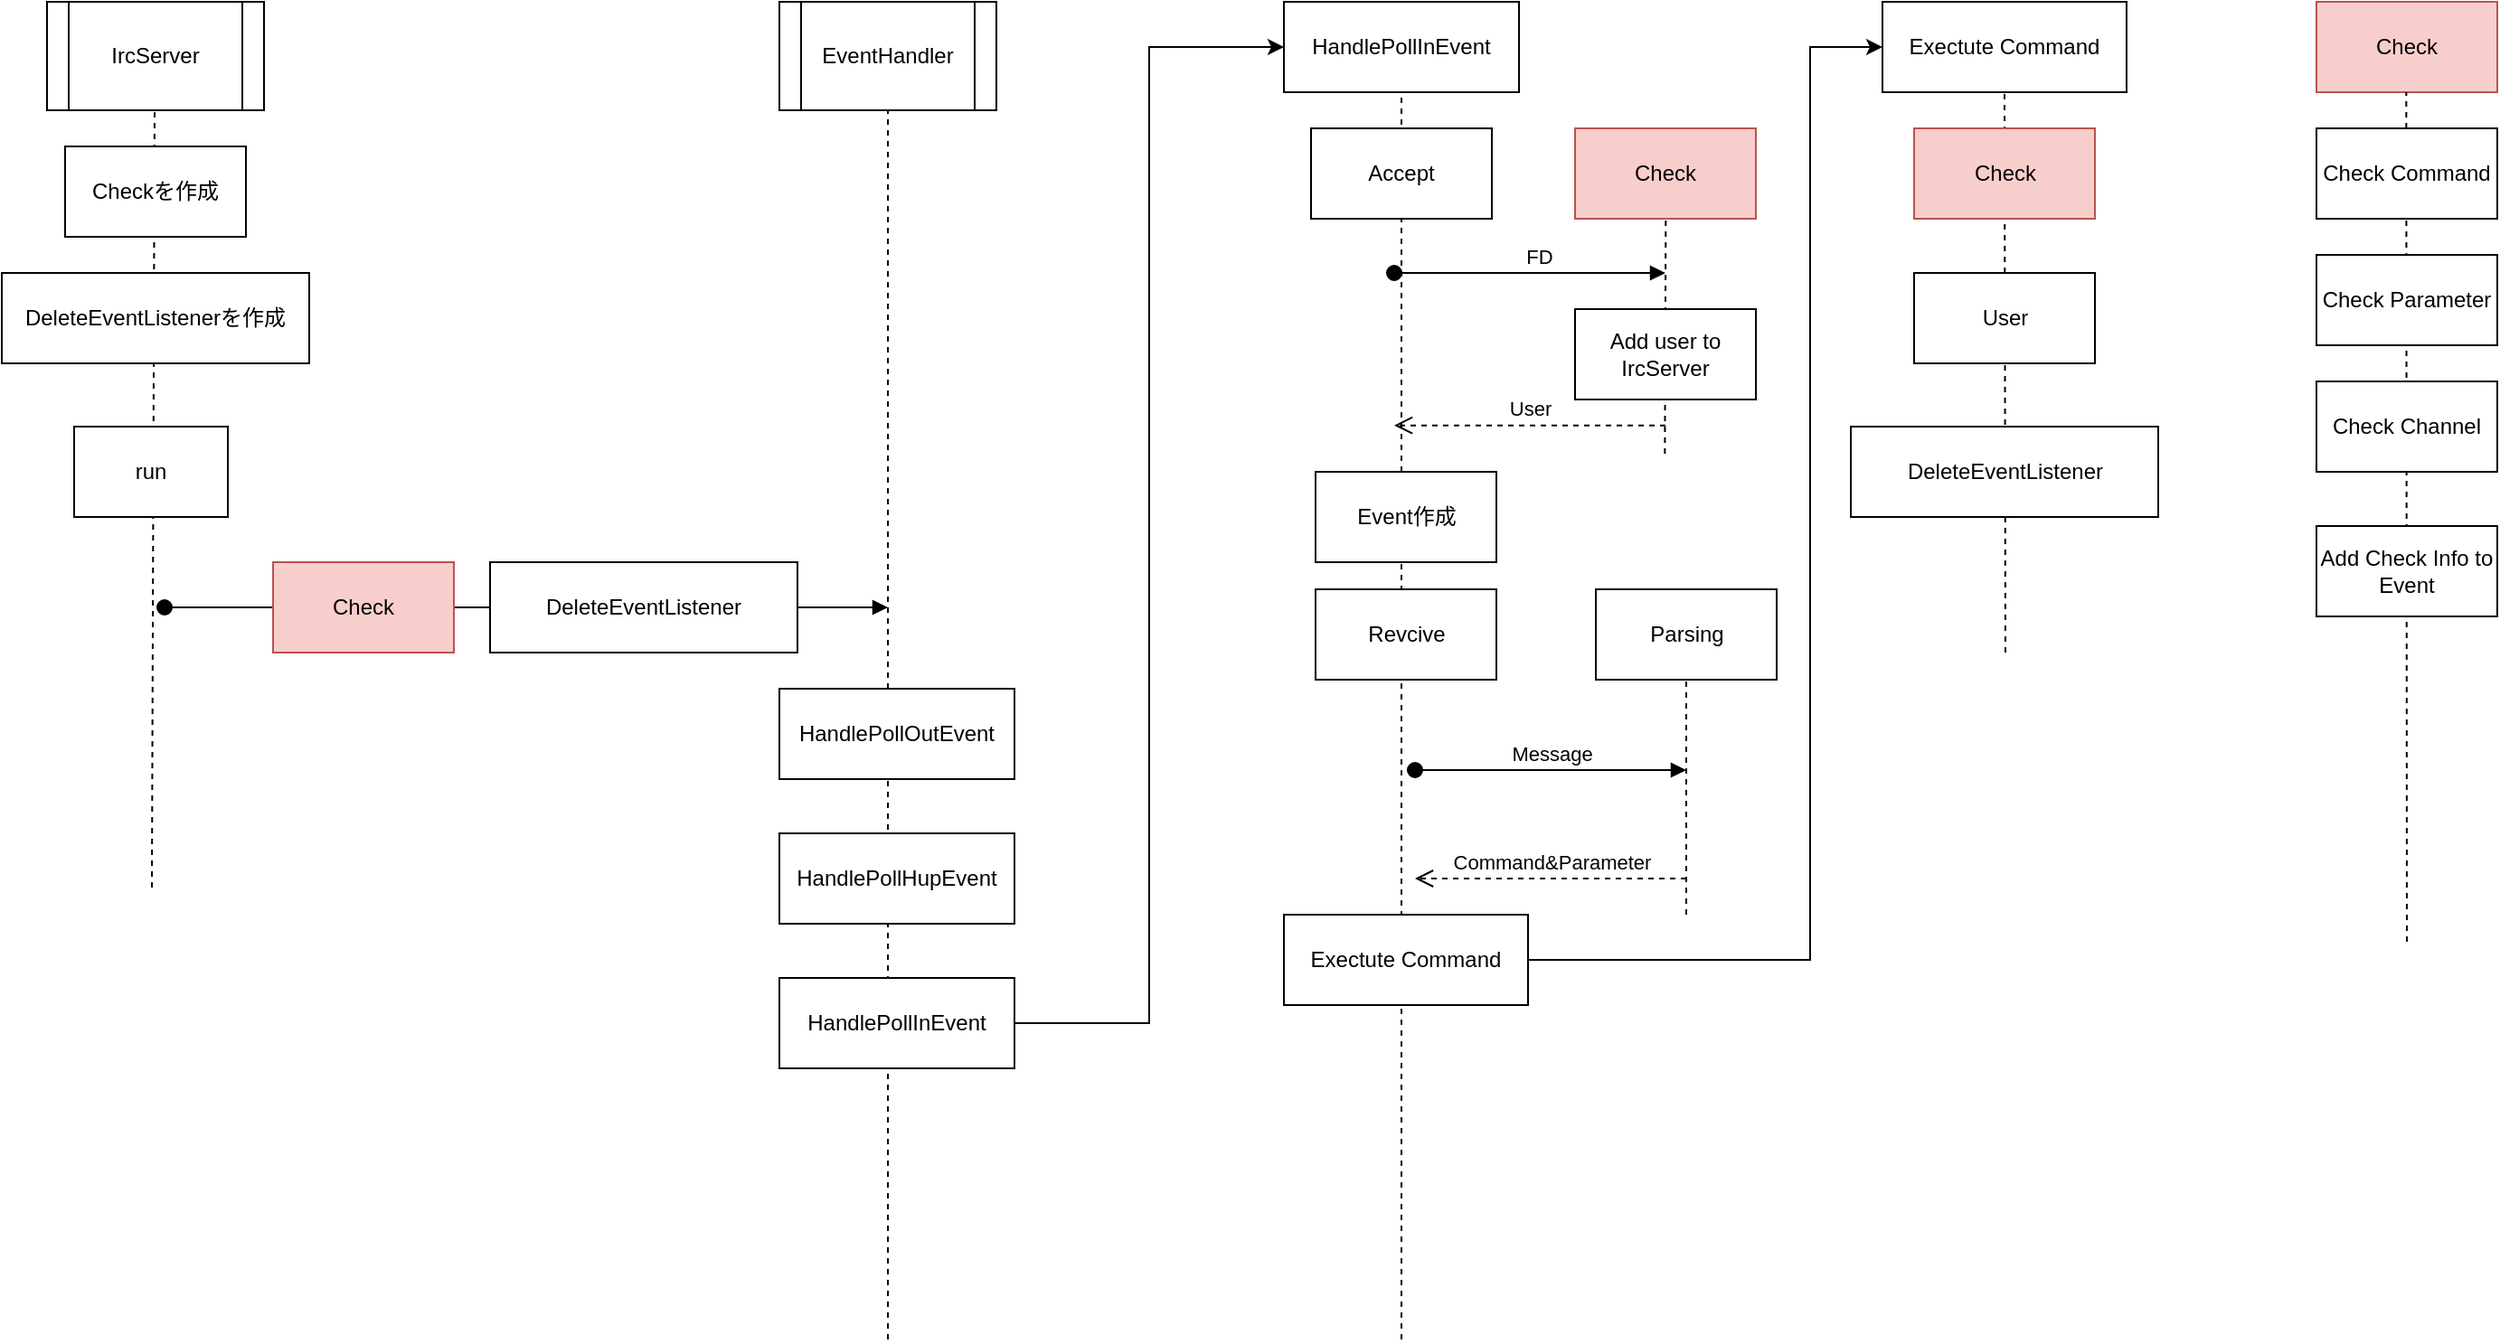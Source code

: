<mxfile version="24.7.16">
  <diagram name="Page-1" id="13e1069c-82ec-6db2-03f1-153e76fe0fe0">
    <mxGraphModel dx="1927" dy="1363" grid="1" gridSize="10" guides="1" tooltips="1" connect="1" arrows="1" fold="1" page="1" pageScale="1" pageWidth="1100" pageHeight="850" background="none" math="0" shadow="0">
      <root>
        <mxCell id="0" />
        <mxCell id="1" parent="0" />
        <mxCell id="Utzet_RcOg0IqEUwT1VO-1" value="EventHandler" style="shape=process;whiteSpace=wrap;html=1;backgroundOutline=1;" vertex="1" parent="1">
          <mxGeometry x="240" y="-740" width="120" height="60" as="geometry" />
        </mxCell>
        <mxCell id="Utzet_RcOg0IqEUwT1VO-2" value="" style="endArrow=none;dashed=1;html=1;rounded=0;entryX=0.5;entryY=1;entryDx=0;entryDy=0;" edge="1" parent="1" target="Utzet_RcOg0IqEUwT1VO-1">
          <mxGeometry width="50" height="50" relative="1" as="geometry">
            <mxPoint x="300" as="sourcePoint" />
            <mxPoint x="165" y="-400" as="targetPoint" />
          </mxGeometry>
        </mxCell>
        <mxCell id="Utzet_RcOg0IqEUwT1VO-4" value="IrcServer" style="shape=process;whiteSpace=wrap;html=1;backgroundOutline=1;" vertex="1" parent="1">
          <mxGeometry x="-165" y="-740" width="120" height="60" as="geometry" />
        </mxCell>
        <mxCell id="Utzet_RcOg0IqEUwT1VO-5" value="" style="endArrow=none;dashed=1;html=1;rounded=0;entryX=0.5;entryY=1;entryDx=0;entryDy=0;" edge="1" parent="1">
          <mxGeometry width="50" height="50" relative="1" as="geometry">
            <mxPoint x="-107" y="-250" as="sourcePoint" />
            <mxPoint x="-105.5" y="-680" as="targetPoint" />
          </mxGeometry>
        </mxCell>
        <mxCell id="Utzet_RcOg0IqEUwT1VO-6" value="Checkを作成" style="rounded=0;whiteSpace=wrap;html=1;fontStyle=0" vertex="1" parent="1">
          <mxGeometry x="-155" y="-660" width="100" height="50" as="geometry" />
        </mxCell>
        <mxCell id="Utzet_RcOg0IqEUwT1VO-7" value="DeleteEventListenerを作成" style="rounded=0;whiteSpace=wrap;html=1;" vertex="1" parent="1">
          <mxGeometry x="-190" y="-590" width="170" height="50" as="geometry" />
        </mxCell>
        <mxCell id="Utzet_RcOg0IqEUwT1VO-9" value="run" style="rounded=0;whiteSpace=wrap;html=1;" vertex="1" parent="1">
          <mxGeometry x="-150" y="-505" width="85" height="50" as="geometry" />
        </mxCell>
        <mxCell id="Utzet_RcOg0IqEUwT1VO-20" style="edgeStyle=orthogonalEdgeStyle;rounded=0;orthogonalLoop=1;jettySize=auto;html=1;exitX=1;exitY=0.5;exitDx=0;exitDy=0;entryX=0;entryY=0.5;entryDx=0;entryDy=0;" edge="1" parent="1" source="Utzet_RcOg0IqEUwT1VO-15" target="Utzet_RcOg0IqEUwT1VO-19">
          <mxGeometry relative="1" as="geometry" />
        </mxCell>
        <mxCell id="Utzet_RcOg0IqEUwT1VO-15" value="HandlePollInEvent" style="rounded=0;whiteSpace=wrap;html=1;" vertex="1" parent="1">
          <mxGeometry x="240" y="-200" width="130" height="50" as="geometry" />
        </mxCell>
        <mxCell id="Utzet_RcOg0IqEUwT1VO-16" value="HandlePollOutEvent" style="rounded=0;whiteSpace=wrap;html=1;" vertex="1" parent="1">
          <mxGeometry x="240" y="-360" width="130" height="50" as="geometry" />
        </mxCell>
        <mxCell id="Utzet_RcOg0IqEUwT1VO-17" value="HandlePollHupEvent" style="rounded=0;whiteSpace=wrap;html=1;" vertex="1" parent="1">
          <mxGeometry x="240" y="-280" width="130" height="50" as="geometry" />
        </mxCell>
        <mxCell id="Utzet_RcOg0IqEUwT1VO-19" value="HandlePollInEvent" style="rounded=0;whiteSpace=wrap;html=1;" vertex="1" parent="1">
          <mxGeometry x="519" y="-740" width="130" height="50" as="geometry" />
        </mxCell>
        <mxCell id="Utzet_RcOg0IqEUwT1VO-21" value="" style="endArrow=none;dashed=1;html=1;rounded=0;entryX=0.5;entryY=1;entryDx=0;entryDy=0;" edge="1" parent="1" target="Utzet_RcOg0IqEUwT1VO-19">
          <mxGeometry width="50" height="50" relative="1" as="geometry">
            <mxPoint x="584" as="sourcePoint" />
            <mxPoint x="599" y="-450" as="targetPoint" />
          </mxGeometry>
        </mxCell>
        <mxCell id="Utzet_RcOg0IqEUwT1VO-3" value="Event作成" style="rounded=0;whiteSpace=wrap;html=1;" vertex="1" parent="1">
          <mxGeometry x="536.5" y="-480" width="100" height="50" as="geometry" />
        </mxCell>
        <mxCell id="Utzet_RcOg0IqEUwT1VO-22" value="Accept" style="rounded=0;whiteSpace=wrap;html=1;" vertex="1" parent="1">
          <mxGeometry x="534" y="-670" width="100" height="50" as="geometry" />
        </mxCell>
        <mxCell id="Utzet_RcOg0IqEUwT1VO-23" value="Revcive" style="rounded=0;whiteSpace=wrap;html=1;" vertex="1" parent="1">
          <mxGeometry x="536.5" y="-415" width="100" height="50" as="geometry" />
        </mxCell>
        <mxCell id="Utzet_RcOg0IqEUwT1VO-24" value="Parsing" style="rounded=0;whiteSpace=wrap;html=1;" vertex="1" parent="1">
          <mxGeometry x="691.5" y="-415" width="100" height="50" as="geometry" />
        </mxCell>
        <mxCell id="Utzet_RcOg0IqEUwT1VO-27" value="" style="endArrow=none;dashed=1;html=1;rounded=0;entryX=0.5;entryY=1;entryDx=0;entryDy=0;" edge="1" parent="1" target="Utzet_RcOg0IqEUwT1VO-24">
          <mxGeometry width="50" height="50" relative="1" as="geometry">
            <mxPoint x="741.5" y="-235" as="sourcePoint" />
            <mxPoint x="541.5" y="-345" as="targetPoint" />
          </mxGeometry>
        </mxCell>
        <mxCell id="Utzet_RcOg0IqEUwT1VO-29" value="Message" style="html=1;verticalAlign=bottom;startArrow=oval;startFill=1;endArrow=block;startSize=8;curved=0;rounded=0;" edge="1" parent="1">
          <mxGeometry width="60" relative="1" as="geometry">
            <mxPoint x="591.5" y="-315" as="sourcePoint" />
            <mxPoint x="741.5" y="-315" as="targetPoint" />
          </mxGeometry>
        </mxCell>
        <mxCell id="Utzet_RcOg0IqEUwT1VO-30" value="Command&amp;amp;Parameter" style="html=1;verticalAlign=bottom;endArrow=open;dashed=1;endSize=8;curved=0;rounded=0;" edge="1" parent="1">
          <mxGeometry relative="1" as="geometry">
            <mxPoint x="741.5" y="-255" as="sourcePoint" />
            <mxPoint x="591.5" y="-255" as="targetPoint" />
          </mxGeometry>
        </mxCell>
        <mxCell id="Utzet_RcOg0IqEUwT1VO-35" style="edgeStyle=orthogonalEdgeStyle;rounded=0;orthogonalLoop=1;jettySize=auto;html=1;entryX=0;entryY=0.5;entryDx=0;entryDy=0;exitX=1;exitY=0.5;exitDx=0;exitDy=0;" edge="1" parent="1" source="Utzet_RcOg0IqEUwT1VO-33" target="Utzet_RcOg0IqEUwT1VO-34">
          <mxGeometry relative="1" as="geometry">
            <Array as="points">
              <mxPoint x="810" y="-210" />
              <mxPoint x="810" y="-715" />
            </Array>
          </mxGeometry>
        </mxCell>
        <mxCell id="Utzet_RcOg0IqEUwT1VO-33" value="Exectute Command" style="rounded=0;whiteSpace=wrap;html=1;" vertex="1" parent="1">
          <mxGeometry x="519" y="-235" width="135" height="50" as="geometry" />
        </mxCell>
        <mxCell id="Utzet_RcOg0IqEUwT1VO-34" value="Exectute Command" style="rounded=0;whiteSpace=wrap;html=1;" vertex="1" parent="1">
          <mxGeometry x="850" y="-740" width="135" height="50" as="geometry" />
        </mxCell>
        <mxCell id="Utzet_RcOg0IqEUwT1VO-36" value="" style="endArrow=none;dashed=1;html=1;rounded=0;entryX=0.5;entryY=1;entryDx=0;entryDy=0;" edge="1" parent="1" target="Utzet_RcOg0IqEUwT1VO-34">
          <mxGeometry width="50" height="50" relative="1" as="geometry">
            <mxPoint x="918" y="-380" as="sourcePoint" />
            <mxPoint x="930" y="-680" as="targetPoint" />
          </mxGeometry>
        </mxCell>
        <mxCell id="Utzet_RcOg0IqEUwT1VO-37" value="Check" style="rounded=0;whiteSpace=wrap;html=1;fillColor=#f8cecc;strokeColor=#b85450;" vertex="1" parent="1">
          <mxGeometry x="867.5" y="-670" width="100" height="50" as="geometry" />
        </mxCell>
        <mxCell id="Utzet_RcOg0IqEUwT1VO-38" value="DeleteEventListener" style="rounded=0;whiteSpace=wrap;html=1;" vertex="1" parent="1">
          <mxGeometry x="832.5" y="-505" width="170" height="50" as="geometry" />
        </mxCell>
        <mxCell id="Utzet_RcOg0IqEUwT1VO-39" value="Check" style="rounded=0;whiteSpace=wrap;html=1;fillColor=#f8cecc;strokeColor=#b85450;" vertex="1" parent="1">
          <mxGeometry x="680" y="-670" width="100" height="50" as="geometry" />
        </mxCell>
        <mxCell id="Utzet_RcOg0IqEUwT1VO-40" value="" style="endArrow=none;dashed=1;html=1;rounded=0;entryX=0.5;entryY=1;entryDx=0;entryDy=0;" edge="1" parent="1">
          <mxGeometry width="50" height="50" relative="1" as="geometry">
            <mxPoint x="729.67" y="-490" as="sourcePoint" />
            <mxPoint x="730.17" y="-620" as="targetPoint" />
          </mxGeometry>
        </mxCell>
        <mxCell id="Utzet_RcOg0IqEUwT1VO-41" value="FD" style="html=1;verticalAlign=bottom;startArrow=oval;startFill=1;endArrow=block;startSize=8;curved=0;rounded=0;" edge="1" parent="1">
          <mxGeometry x="0.067" width="60" relative="1" as="geometry">
            <mxPoint x="580" y="-590" as="sourcePoint" />
            <mxPoint x="730" y="-590" as="targetPoint" />
            <mxPoint as="offset" />
          </mxGeometry>
        </mxCell>
        <mxCell id="Utzet_RcOg0IqEUwT1VO-42" value="User" style="html=1;verticalAlign=bottom;endArrow=open;dashed=1;endSize=8;curved=0;rounded=0;" edge="1" parent="1">
          <mxGeometry relative="1" as="geometry">
            <mxPoint x="730" y="-505.67" as="sourcePoint" />
            <mxPoint x="580" y="-505.67" as="targetPoint" />
          </mxGeometry>
        </mxCell>
        <mxCell id="Utzet_RcOg0IqEUwT1VO-43" value="Add user to IrcServer" style="rounded=0;whiteSpace=wrap;html=1;" vertex="1" parent="1">
          <mxGeometry x="680" y="-570" width="100" height="50" as="geometry" />
        </mxCell>
        <mxCell id="Utzet_RcOg0IqEUwT1VO-45" value="" style="html=1;verticalAlign=bottom;startArrow=oval;startFill=1;endArrow=block;startSize=8;curved=0;rounded=0;" edge="1" parent="1">
          <mxGeometry width="60" relative="1" as="geometry">
            <mxPoint x="-100" y="-405" as="sourcePoint" />
            <mxPoint x="300" y="-405" as="targetPoint" />
          </mxGeometry>
        </mxCell>
        <mxCell id="Utzet_RcOg0IqEUwT1VO-46" value="Check" style="rounded=0;whiteSpace=wrap;html=1;fillColor=#f8cecc;strokeColor=#b85450;" vertex="1" parent="1">
          <mxGeometry x="-40" y="-430" width="100" height="50" as="geometry" />
        </mxCell>
        <mxCell id="Utzet_RcOg0IqEUwT1VO-47" value="DeleteEventListener" style="rounded=0;whiteSpace=wrap;html=1;" vertex="1" parent="1">
          <mxGeometry x="80" y="-430" width="170" height="50" as="geometry" />
        </mxCell>
        <mxCell id="Utzet_RcOg0IqEUwT1VO-48" value="User" style="rounded=0;whiteSpace=wrap;html=1;" vertex="1" parent="1">
          <mxGeometry x="867.5" y="-590" width="100" height="50" as="geometry" />
        </mxCell>
        <mxCell id="Utzet_RcOg0IqEUwT1VO-49" value="Check" style="rounded=0;whiteSpace=wrap;html=1;fillColor=#f8cecc;strokeColor=#b85450;" vertex="1" parent="1">
          <mxGeometry x="1090" y="-740" width="100" height="50" as="geometry" />
        </mxCell>
        <mxCell id="Utzet_RcOg0IqEUwT1VO-50" value="" style="endArrow=none;dashed=1;html=1;rounded=0;entryX=0.5;entryY=1;entryDx=0;entryDy=0;" edge="1" parent="1">
          <mxGeometry width="50" height="50" relative="1" as="geometry">
            <mxPoint x="1140" y="-220" as="sourcePoint" />
            <mxPoint x="1139.67" y="-690" as="targetPoint" />
          </mxGeometry>
        </mxCell>
        <mxCell id="Utzet_RcOg0IqEUwT1VO-51" value="Check Command" style="rounded=0;whiteSpace=wrap;html=1;" vertex="1" parent="1">
          <mxGeometry x="1090" y="-670" width="100" height="50" as="geometry" />
        </mxCell>
        <mxCell id="Utzet_RcOg0IqEUwT1VO-52" value="Check Parameter" style="rounded=0;whiteSpace=wrap;html=1;" vertex="1" parent="1">
          <mxGeometry x="1090" y="-600" width="100" height="50" as="geometry" />
        </mxCell>
        <mxCell id="Utzet_RcOg0IqEUwT1VO-53" value="Add Check Info to Event" style="rounded=0;whiteSpace=wrap;html=1;" vertex="1" parent="1">
          <mxGeometry x="1090" y="-450" width="100" height="50" as="geometry" />
        </mxCell>
        <mxCell id="Utzet_RcOg0IqEUwT1VO-54" value="Check Channel" style="rounded=0;whiteSpace=wrap;html=1;" vertex="1" parent="1">
          <mxGeometry x="1090" y="-530" width="100" height="50" as="geometry" />
        </mxCell>
      </root>
    </mxGraphModel>
  </diagram>
</mxfile>

